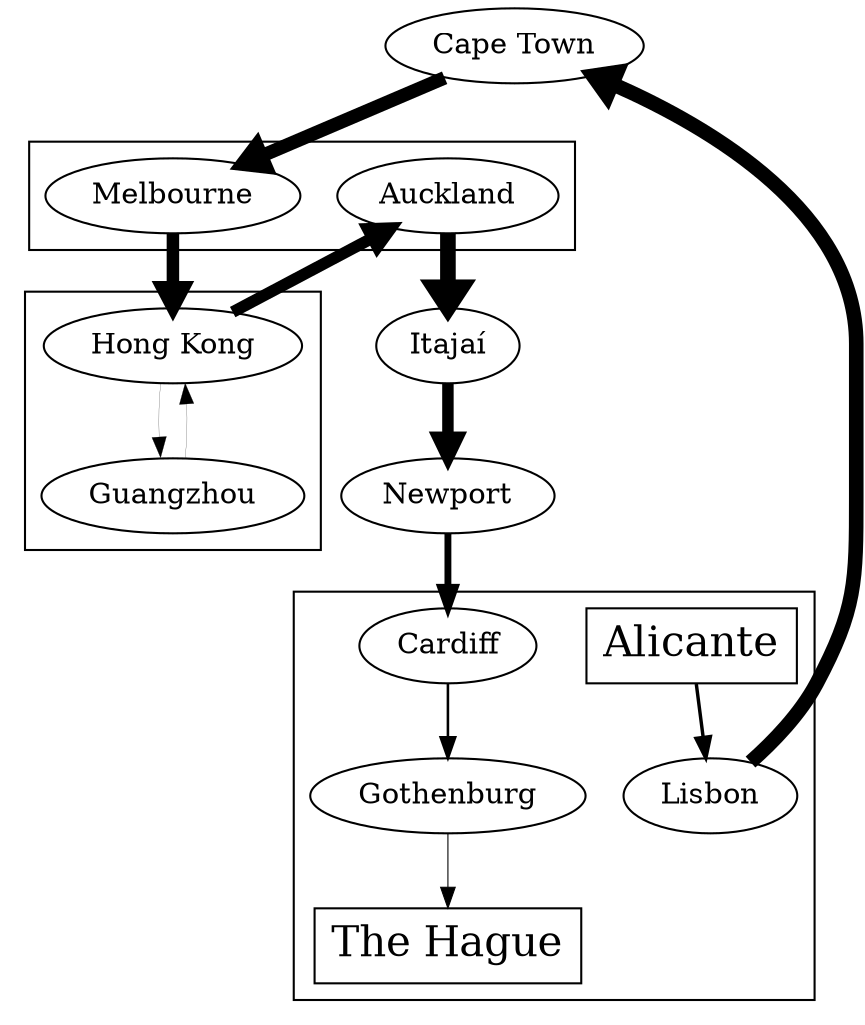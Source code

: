  digraph G {
  compound=true;
  Alicante [shape=box,fontsize=20];
  "The Hague" [shape=box,fontsize=20];
  subgraph cluster0 {
    Alicante -> Lisbon [penwidth=1.65,weight=6]
    Cardiff -> Gothenburg [penwidth=1.23,weight=7];
    Gothenburg -> "The Hague" [penwidth=0.52,weight=9];
  }
  Lisbon -> "Cape Town" [penwidth=7];
  "Cape Town" -> Melbourne [penwidth=6.5];
  subgraph cluster1 {
    "Hong Kong";
    Guangzhou;
  }
  subgraph cluster2 {
    Auckland;
    Melbourne;
  }
  "Hong Kong" -> Guangzhou [penwidth=0.1,weight=10];
  Guangzhou -> "Hong Kong" [penwidth=0.1,weight=10];
  "Hong Kong" -> Auckland [penwidth=5.6];
  Auckland -> Itajaí [penwidth=7.5];
  Melbourne -> "Hong Kong" [penwidth=6];
  Itajaí -> Newport [penwidth=5.5];
  Newport -> Cardiff [penwidth=3.3,weight=4];
}





